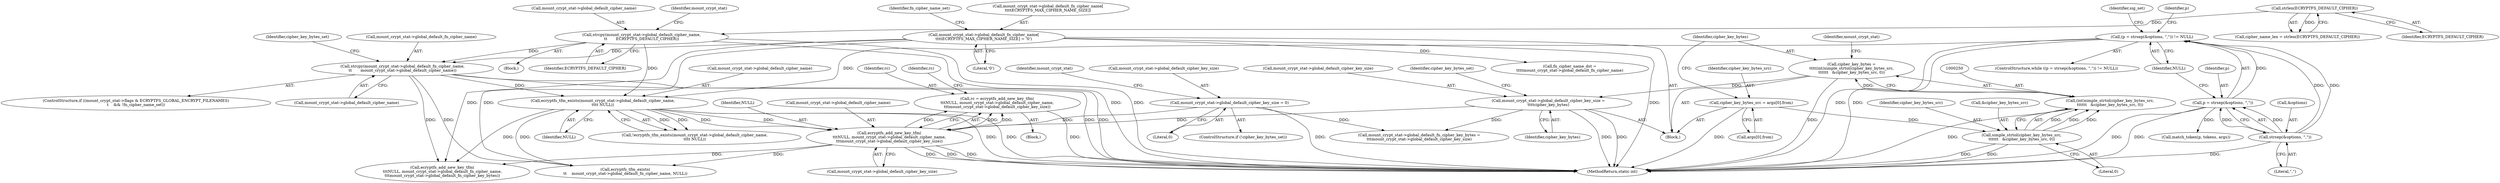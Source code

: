digraph "0_linux_764355487ea220fdc2faf128d577d7f679b91f97_0@API" {
"1000492" [label="(Call,rc = ecryptfs_add_new_key_tfm(\n\t\t\tNULL, mount_crypt_stat->global_default_cipher_name,\n\t\t\tmount_crypt_stat->global_default_cipher_key_size))"];
"1000494" [label="(Call,ecryptfs_add_new_key_tfm(\n\t\t\tNULL, mount_crypt_stat->global_default_cipher_name,\n\t\t\tmount_crypt_stat->global_default_cipher_key_size))"];
"1000486" [label="(Call,ecryptfs_tfm_exists(mount_crypt_stat->global_default_cipher_name,\n\t\t\t\t NULL))"];
"1000436" [label="(Call,strcpy(mount_crypt_stat->global_default_cipher_name,\n\t\t       ECRYPTFS_DEFAULT_CIPHER))"];
"1000430" [label="(Call,strlen(ECRYPTFS_DEFAULT_CIPHER))"];
"1000450" [label="(Call,strcpy(mount_crypt_stat->global_default_fn_cipher_name,\n\t\t       mount_crypt_stat->global_default_cipher_name))"];
"1000352" [label="(Call,mount_crypt_stat->global_default_fn_cipher_name[\n\t\t\t\tECRYPTFS_MAX_CIPHER_NAME_SIZE] = '\0')"];
"1000166" [label="(Call,(p = strsep(&options, \",\")) != NULL)"];
"1000167" [label="(Call,p = strsep(&options, \",\"))"];
"1000169" [label="(Call,strsep(&options, \",\"))"];
"1000460" [label="(Call,mount_crypt_stat->global_default_cipher_key_size = 0)"];
"1000256" [label="(Call,mount_crypt_stat->global_default_cipher_key_size =\n\t\t\t\tcipher_key_bytes)"];
"1000247" [label="(Call,cipher_key_bytes =\n\t\t\t\t(int)simple_strtol(cipher_key_bytes_src,\n\t\t\t\t\t\t   &cipher_key_bytes_src, 0))"];
"1000249" [label="(Call,(int)simple_strtol(cipher_key_bytes_src,\n\t\t\t\t\t\t   &cipher_key_bytes_src, 0))"];
"1000251" [label="(Call,simple_strtol(cipher_key_bytes_src,\n\t\t\t\t\t\t   &cipher_key_bytes_src, 0))"];
"1000240" [label="(Call,cipher_key_bytes_src = args[0].from)"];
"1000529" [label="(Call,ecryptfs_add_new_key_tfm(\n\t\t\tNULL, mount_crypt_stat->global_default_fn_cipher_name,\n\t\t\tmount_crypt_stat->global_default_fn_cipher_key_bytes))"];
"1000168" [label="(Identifier,p)"];
"1000457" [label="(ControlStructure,if (!cipher_key_bytes_set))"];
"1000459" [label="(Identifier,cipher_key_bytes_set)"];
"1000464" [label="(Literal,0)"];
"1000260" [label="(Identifier,cipher_key_bytes)"];
"1000440" [label="(Identifier,ECRYPTFS_DEFAULT_CIPHER)"];
"1000450" [label="(Call,strcpy(mount_crypt_stat->global_default_fn_cipher_name,\n\t\t       mount_crypt_stat->global_default_cipher_name))"];
"1000451" [label="(Call,mount_crypt_stat->global_default_fn_cipher_name)"];
"1000499" [label="(Call,mount_crypt_stat->global_default_cipher_key_size)"];
"1000486" [label="(Call,ecryptfs_tfm_exists(mount_crypt_stat->global_default_cipher_name,\n\t\t\t\t NULL))"];
"1000256" [label="(Call,mount_crypt_stat->global_default_cipher_key_size =\n\t\t\t\tcipher_key_bytes)"];
"1000182" [label="(Call,match_token(p, tokens, args))"];
"1000249" [label="(Call,(int)simple_strtol(cipher_key_bytes_src,\n\t\t\t\t\t\t   &cipher_key_bytes_src, 0))"];
"1000441" [label="(ControlStructure,if ((mount_crypt_stat->flags & ECRYPTFS_GLOBAL_ENCRYPT_FILENAMES)\n\t    && !fn_cipher_name_set))"];
"1000253" [label="(Call,&cipher_key_bytes_src)"];
"1000426" [label="(Block,)"];
"1000496" [label="(Call,mount_crypt_stat->global_default_cipher_name)"];
"1000485" [label="(Call,!ecryptfs_tfm_exists(mount_crypt_stat->global_default_cipher_name,\n\t\t\t\t NULL))"];
"1000169" [label="(Call,strsep(&options, \",\"))"];
"1000491" [label="(Block,)"];
"1000461" [label="(Call,mount_crypt_stat->global_default_cipher_key_size)"];
"1000413" [label="(Identifier,sig_set)"];
"1000360" [label="(Identifier,fn_cipher_name_set)"];
"1000503" [label="(Identifier,rc)"];
"1000170" [label="(Call,&options)"];
"1000166" [label="(Call,(p = strsep(&options, \",\")) != NULL)"];
"1000521" [label="(Call,ecryptfs_tfm_exists(\n\t\t    mount_crypt_stat->global_default_fn_cipher_name, NULL))"];
"1000493" [label="(Identifier,rc)"];
"1000241" [label="(Identifier,cipher_key_bytes_src)"];
"1000353" [label="(Call,mount_crypt_stat->global_default_fn_cipher_name[\n\t\t\t\tECRYPTFS_MAX_CIPHER_NAME_SIZE])"];
"1000257" [label="(Call,mount_crypt_stat->global_default_cipher_key_size)"];
"1000560" [label="(MethodReturn,static int)"];
"1000437" [label="(Call,mount_crypt_stat->global_default_cipher_name)"];
"1000454" [label="(Call,mount_crypt_stat->global_default_cipher_name)"];
"1000178" [label="(Identifier,p)"];
"1000252" [label="(Identifier,cipher_key_bytes_src)"];
"1000262" [label="(Identifier,cipher_key_bytes_set)"];
"1000240" [label="(Call,cipher_key_bytes_src = args[0].from)"];
"1000358" [label="(Literal,'\0')"];
"1000242" [label="(Call,args[0].from)"];
"1000494" [label="(Call,ecryptfs_add_new_key_tfm(\n\t\t\tNULL, mount_crypt_stat->global_default_cipher_name,\n\t\t\tmount_crypt_stat->global_default_cipher_key_size))"];
"1000248" [label="(Identifier,cipher_key_bytes)"];
"1000436" [label="(Call,strcpy(mount_crypt_stat->global_default_cipher_name,\n\t\t       ECRYPTFS_DEFAULT_CIPHER))"];
"1000352" [label="(Call,mount_crypt_stat->global_default_fn_cipher_name[\n\t\t\t\tECRYPTFS_MAX_CIPHER_NAME_SIZE] = '\0')"];
"1000428" [label="(Call,cipher_name_len = strlen(ECRYPTFS_DEFAULT_CIPHER))"];
"1000173" [label="(Identifier,NULL)"];
"1000258" [label="(Identifier,mount_crypt_stat)"];
"1000487" [label="(Call,mount_crypt_stat->global_default_cipher_name)"];
"1000165" [label="(ControlStructure,while ((p = strsep(&options, \",\")) != NULL))"];
"1000460" [label="(Call,mount_crypt_stat->global_default_cipher_key_size = 0)"];
"1000255" [label="(Literal,0)"];
"1000492" [label="(Call,rc = ecryptfs_add_new_key_tfm(\n\t\t\tNULL, mount_crypt_stat->global_default_cipher_name,\n\t\t\tmount_crypt_stat->global_default_cipher_key_size))"];
"1000495" [label="(Identifier,NULL)"];
"1000445" [label="(Identifier,mount_crypt_stat)"];
"1000343" [label="(Call,fn_cipher_name_dst =\n\t\t\t\tmount_crypt_stat->global_default_fn_cipher_name)"];
"1000431" [label="(Identifier,ECRYPTFS_DEFAULT_CIPHER)"];
"1000247" [label="(Call,cipher_key_bytes =\n\t\t\t\t(int)simple_strtol(cipher_key_bytes_src,\n\t\t\t\t\t\t   &cipher_key_bytes_src, 0))"];
"1000474" [label="(Call,mount_crypt_stat->global_default_fn_cipher_key_bytes =\n\t\t\tmount_crypt_stat->global_default_cipher_key_size)"];
"1000490" [label="(Identifier,NULL)"];
"1000469" [label="(Identifier,mount_crypt_stat)"];
"1000167" [label="(Call,p = strsep(&options, \",\"))"];
"1000430" [label="(Call,strlen(ECRYPTFS_DEFAULT_CIPHER))"];
"1000251" [label="(Call,simple_strtol(cipher_key_bytes_src,\n\t\t\t\t\t\t   &cipher_key_bytes_src, 0))"];
"1000188" [label="(Block,)"];
"1000172" [label="(Literal,\",\")"];
"1000492" -> "1000491"  [label="AST: "];
"1000492" -> "1000494"  [label="CFG: "];
"1000493" -> "1000492"  [label="AST: "];
"1000494" -> "1000492"  [label="AST: "];
"1000503" -> "1000492"  [label="CFG: "];
"1000492" -> "1000560"  [label="DDG: "];
"1000494" -> "1000492"  [label="DDG: "];
"1000494" -> "1000492"  [label="DDG: "];
"1000494" -> "1000492"  [label="DDG: "];
"1000494" -> "1000499"  [label="CFG: "];
"1000495" -> "1000494"  [label="AST: "];
"1000496" -> "1000494"  [label="AST: "];
"1000499" -> "1000494"  [label="AST: "];
"1000494" -> "1000560"  [label="DDG: "];
"1000494" -> "1000560"  [label="DDG: "];
"1000494" -> "1000560"  [label="DDG: "];
"1000486" -> "1000494"  [label="DDG: "];
"1000486" -> "1000494"  [label="DDG: "];
"1000460" -> "1000494"  [label="DDG: "];
"1000256" -> "1000494"  [label="DDG: "];
"1000494" -> "1000521"  [label="DDG: "];
"1000494" -> "1000529"  [label="DDG: "];
"1000486" -> "1000485"  [label="AST: "];
"1000486" -> "1000490"  [label="CFG: "];
"1000487" -> "1000486"  [label="AST: "];
"1000490" -> "1000486"  [label="AST: "];
"1000485" -> "1000486"  [label="CFG: "];
"1000486" -> "1000560"  [label="DDG: "];
"1000486" -> "1000560"  [label="DDG: "];
"1000486" -> "1000485"  [label="DDG: "];
"1000486" -> "1000485"  [label="DDG: "];
"1000436" -> "1000486"  [label="DDG: "];
"1000450" -> "1000486"  [label="DDG: "];
"1000166" -> "1000486"  [label="DDG: "];
"1000486" -> "1000521"  [label="DDG: "];
"1000486" -> "1000529"  [label="DDG: "];
"1000436" -> "1000426"  [label="AST: "];
"1000436" -> "1000440"  [label="CFG: "];
"1000437" -> "1000436"  [label="AST: "];
"1000440" -> "1000436"  [label="AST: "];
"1000445" -> "1000436"  [label="CFG: "];
"1000436" -> "1000560"  [label="DDG: "];
"1000436" -> "1000560"  [label="DDG: "];
"1000430" -> "1000436"  [label="DDG: "];
"1000436" -> "1000450"  [label="DDG: "];
"1000430" -> "1000428"  [label="AST: "];
"1000430" -> "1000431"  [label="CFG: "];
"1000431" -> "1000430"  [label="AST: "];
"1000428" -> "1000430"  [label="CFG: "];
"1000430" -> "1000428"  [label="DDG: "];
"1000450" -> "1000441"  [label="AST: "];
"1000450" -> "1000454"  [label="CFG: "];
"1000451" -> "1000450"  [label="AST: "];
"1000454" -> "1000450"  [label="AST: "];
"1000459" -> "1000450"  [label="CFG: "];
"1000450" -> "1000560"  [label="DDG: "];
"1000450" -> "1000560"  [label="DDG: "];
"1000352" -> "1000450"  [label="DDG: "];
"1000450" -> "1000521"  [label="DDG: "];
"1000450" -> "1000529"  [label="DDG: "];
"1000352" -> "1000188"  [label="AST: "];
"1000352" -> "1000358"  [label="CFG: "];
"1000353" -> "1000352"  [label="AST: "];
"1000358" -> "1000352"  [label="AST: "];
"1000360" -> "1000352"  [label="CFG: "];
"1000352" -> "1000560"  [label="DDG: "];
"1000352" -> "1000343"  [label="DDG: "];
"1000352" -> "1000521"  [label="DDG: "];
"1000352" -> "1000529"  [label="DDG: "];
"1000166" -> "1000165"  [label="AST: "];
"1000166" -> "1000173"  [label="CFG: "];
"1000167" -> "1000166"  [label="AST: "];
"1000173" -> "1000166"  [label="AST: "];
"1000178" -> "1000166"  [label="CFG: "];
"1000413" -> "1000166"  [label="CFG: "];
"1000166" -> "1000560"  [label="DDG: "];
"1000166" -> "1000560"  [label="DDG: "];
"1000167" -> "1000166"  [label="DDG: "];
"1000169" -> "1000166"  [label="DDG: "];
"1000169" -> "1000166"  [label="DDG: "];
"1000167" -> "1000169"  [label="CFG: "];
"1000168" -> "1000167"  [label="AST: "];
"1000169" -> "1000167"  [label="AST: "];
"1000173" -> "1000167"  [label="CFG: "];
"1000167" -> "1000560"  [label="DDG: "];
"1000167" -> "1000560"  [label="DDG: "];
"1000169" -> "1000167"  [label="DDG: "];
"1000169" -> "1000167"  [label="DDG: "];
"1000167" -> "1000182"  [label="DDG: "];
"1000169" -> "1000172"  [label="CFG: "];
"1000170" -> "1000169"  [label="AST: "];
"1000172" -> "1000169"  [label="AST: "];
"1000169" -> "1000560"  [label="DDG: "];
"1000460" -> "1000457"  [label="AST: "];
"1000460" -> "1000464"  [label="CFG: "];
"1000461" -> "1000460"  [label="AST: "];
"1000464" -> "1000460"  [label="AST: "];
"1000469" -> "1000460"  [label="CFG: "];
"1000460" -> "1000560"  [label="DDG: "];
"1000460" -> "1000474"  [label="DDG: "];
"1000256" -> "1000188"  [label="AST: "];
"1000256" -> "1000260"  [label="CFG: "];
"1000257" -> "1000256"  [label="AST: "];
"1000260" -> "1000256"  [label="AST: "];
"1000262" -> "1000256"  [label="CFG: "];
"1000256" -> "1000560"  [label="DDG: "];
"1000256" -> "1000560"  [label="DDG: "];
"1000247" -> "1000256"  [label="DDG: "];
"1000256" -> "1000474"  [label="DDG: "];
"1000247" -> "1000188"  [label="AST: "];
"1000247" -> "1000249"  [label="CFG: "];
"1000248" -> "1000247"  [label="AST: "];
"1000249" -> "1000247"  [label="AST: "];
"1000258" -> "1000247"  [label="CFG: "];
"1000247" -> "1000560"  [label="DDG: "];
"1000249" -> "1000247"  [label="DDG: "];
"1000249" -> "1000251"  [label="CFG: "];
"1000250" -> "1000249"  [label="AST: "];
"1000251" -> "1000249"  [label="AST: "];
"1000249" -> "1000560"  [label="DDG: "];
"1000251" -> "1000249"  [label="DDG: "];
"1000251" -> "1000249"  [label="DDG: "];
"1000251" -> "1000249"  [label="DDG: "];
"1000251" -> "1000255"  [label="CFG: "];
"1000252" -> "1000251"  [label="AST: "];
"1000253" -> "1000251"  [label="AST: "];
"1000255" -> "1000251"  [label="AST: "];
"1000251" -> "1000560"  [label="DDG: "];
"1000251" -> "1000560"  [label="DDG: "];
"1000240" -> "1000251"  [label="DDG: "];
"1000240" -> "1000188"  [label="AST: "];
"1000240" -> "1000242"  [label="CFG: "];
"1000241" -> "1000240"  [label="AST: "];
"1000242" -> "1000240"  [label="AST: "];
"1000248" -> "1000240"  [label="CFG: "];
"1000240" -> "1000560"  [label="DDG: "];
}
